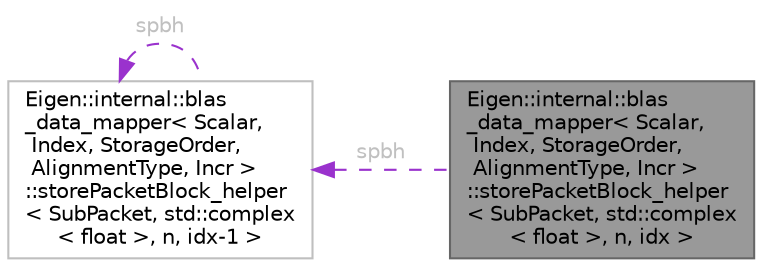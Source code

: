 digraph "Eigen::internal::blas_data_mapper&lt; Scalar, Index, StorageOrder, AlignmentType, Incr &gt;::storePacketBlock_helper&lt; SubPacket, std::complex&lt; float &gt;, n, idx &gt;"
{
 // LATEX_PDF_SIZE
  bgcolor="transparent";
  edge [fontname=Helvetica,fontsize=10,labelfontname=Helvetica,labelfontsize=10];
  node [fontname=Helvetica,fontsize=10,shape=box,height=0.2,width=0.4];
  rankdir="LR";
  Node1 [id="Node000001",label="Eigen::internal::blas\l_data_mapper\< Scalar,\l Index, StorageOrder,\l AlignmentType, Incr \>\l::storePacketBlock_helper\l\< SubPacket, std::complex\l\< float \>, n, idx \>",height=0.2,width=0.4,color="gray40", fillcolor="grey60", style="filled", fontcolor="black",tooltip=" "];
  Node2 -> Node1 [id="edge3_Node000001_Node000002",dir="back",color="darkorchid3",style="dashed",tooltip=" ",label=<<TABLE CELLBORDER="0" BORDER="0"><TR><TD VALIGN="top" ALIGN="LEFT" CELLPADDING="1" CELLSPACING="0">spbh</TD></TR>
</TABLE>> ,fontcolor="grey" ];
  Node2 [id="Node000002",label="Eigen::internal::blas\l_data_mapper\< Scalar,\l Index, StorageOrder,\l AlignmentType, Incr \>\l::storePacketBlock_helper\l\< SubPacket, std::complex\l\< float \>, n, idx-1 \>",height=0.2,width=0.4,color="grey75", fillcolor="white", style="filled",URL="$structEigen_1_1internal_1_1blas__data__mapper_1_1storePacketBlock__helper.html",tooltip=" "];
  Node2 -> Node2 [id="edge4_Node000002_Node000002",dir="back",color="darkorchid3",style="dashed",tooltip=" ",label=<<TABLE CELLBORDER="0" BORDER="0"><TR><TD VALIGN="top" ALIGN="LEFT" CELLPADDING="1" CELLSPACING="0">spbh</TD></TR>
</TABLE>> ,fontcolor="grey" ];
}
